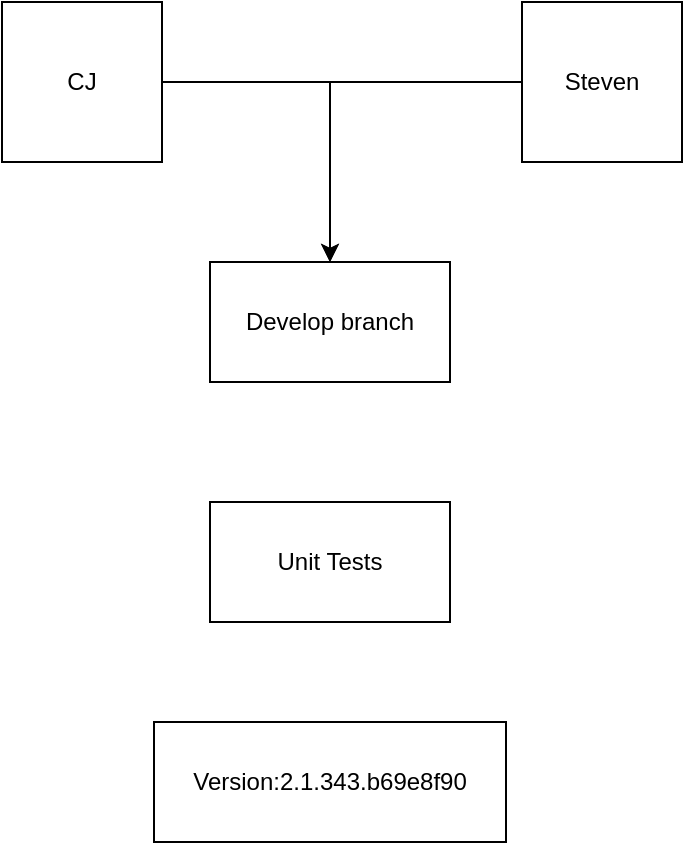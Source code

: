 <mxfile version="22.1.7" type="github">
  <diagram name="第 1 页" id="sk0X1smZIDE7Iv9nIsd9">
    <mxGraphModel dx="1340" dy="830" grid="1" gridSize="10" guides="1" tooltips="1" connect="1" arrows="1" fold="1" page="1" pageScale="1" pageWidth="827" pageHeight="1169" math="0" shadow="0">
      <root>
        <mxCell id="0" />
        <mxCell id="1" parent="0" />
        <mxCell id="jgX178toky1a8mPkLuIB-1" value="Develop branch" style="rounded=0;whiteSpace=wrap;html=1;" vertex="1" parent="1">
          <mxGeometry x="294" y="170" width="120" height="60" as="geometry" />
        </mxCell>
        <mxCell id="jgX178toky1a8mPkLuIB-2" style="edgeStyle=orthogonalEdgeStyle;rounded=0;orthogonalLoop=1;jettySize=auto;html=1;entryX=0.5;entryY=0;entryDx=0;entryDy=0;" edge="1" parent="1" source="jgX178toky1a8mPkLuIB-3" target="jgX178toky1a8mPkLuIB-1">
          <mxGeometry relative="1" as="geometry" />
        </mxCell>
        <mxCell id="jgX178toky1a8mPkLuIB-3" value="CJ" style="whiteSpace=wrap;html=1;aspect=fixed;" vertex="1" parent="1">
          <mxGeometry x="190" y="40" width="80" height="80" as="geometry" />
        </mxCell>
        <mxCell id="jgX178toky1a8mPkLuIB-4" style="edgeStyle=orthogonalEdgeStyle;rounded=0;orthogonalLoop=1;jettySize=auto;html=1;entryX=0.5;entryY=0;entryDx=0;entryDy=0;" edge="1" parent="1" source="jgX178toky1a8mPkLuIB-5" target="jgX178toky1a8mPkLuIB-1">
          <mxGeometry relative="1" as="geometry" />
        </mxCell>
        <mxCell id="jgX178toky1a8mPkLuIB-5" value="Steven" style="whiteSpace=wrap;html=1;aspect=fixed;" vertex="1" parent="1">
          <mxGeometry x="450" y="40" width="80" height="80" as="geometry" />
        </mxCell>
        <mxCell id="jgX178toky1a8mPkLuIB-6" value="Unit Tests" style="rounded=0;whiteSpace=wrap;html=1;" vertex="1" parent="1">
          <mxGeometry x="294" y="290" width="120" height="60" as="geometry" />
        </mxCell>
        <mxCell id="jgX178toky1a8mPkLuIB-7" value="Version:2.1.343.b69e8f90" style="rounded=0;whiteSpace=wrap;html=1;" vertex="1" parent="1">
          <mxGeometry x="266" y="400" width="176" height="60" as="geometry" />
        </mxCell>
      </root>
    </mxGraphModel>
  </diagram>
</mxfile>
